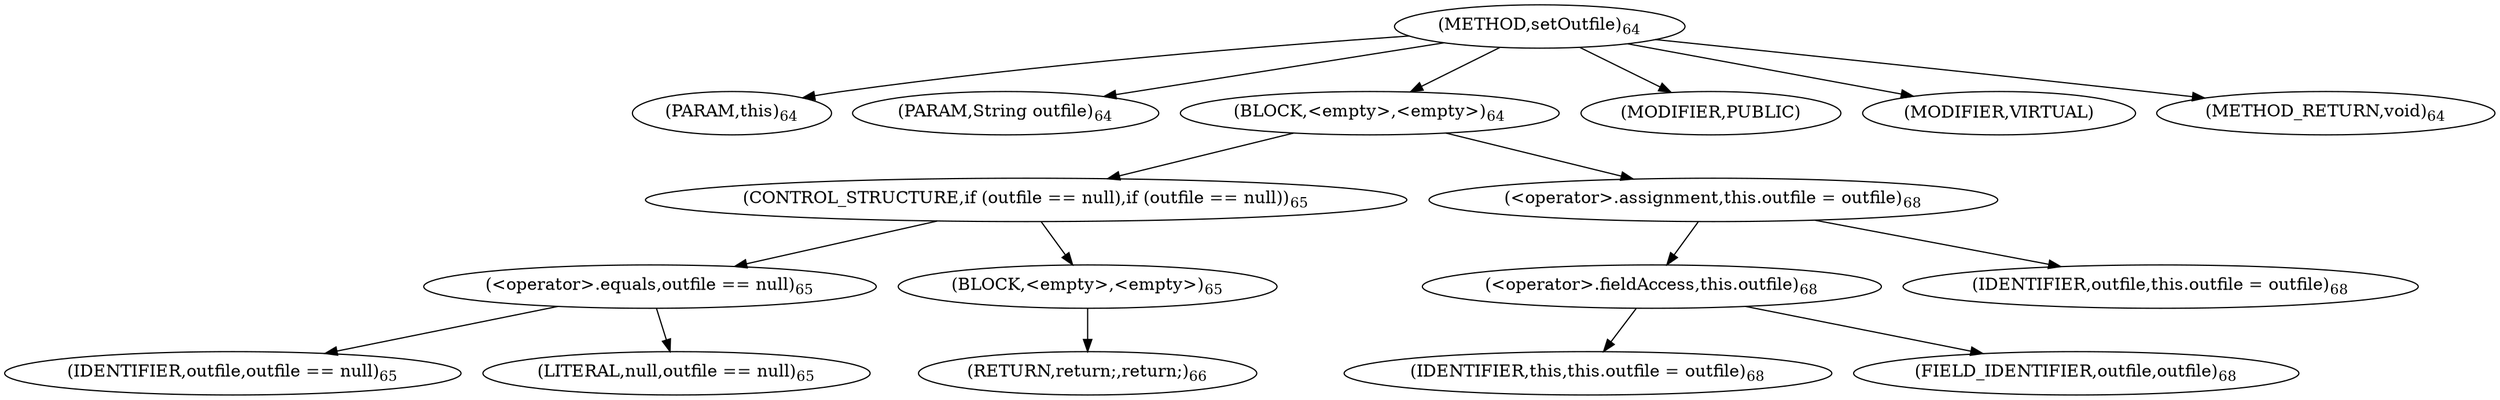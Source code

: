 digraph "setOutfile" {  
"90" [label = <(METHOD,setOutfile)<SUB>64</SUB>> ]
"4" [label = <(PARAM,this)<SUB>64</SUB>> ]
"91" [label = <(PARAM,String outfile)<SUB>64</SUB>> ]
"92" [label = <(BLOCK,&lt;empty&gt;,&lt;empty&gt;)<SUB>64</SUB>> ]
"93" [label = <(CONTROL_STRUCTURE,if (outfile == null),if (outfile == null))<SUB>65</SUB>> ]
"94" [label = <(&lt;operator&gt;.equals,outfile == null)<SUB>65</SUB>> ]
"95" [label = <(IDENTIFIER,outfile,outfile == null)<SUB>65</SUB>> ]
"96" [label = <(LITERAL,null,outfile == null)<SUB>65</SUB>> ]
"97" [label = <(BLOCK,&lt;empty&gt;,&lt;empty&gt;)<SUB>65</SUB>> ]
"98" [label = <(RETURN,return;,return;)<SUB>66</SUB>> ]
"99" [label = <(&lt;operator&gt;.assignment,this.outfile = outfile)<SUB>68</SUB>> ]
"100" [label = <(&lt;operator&gt;.fieldAccess,this.outfile)<SUB>68</SUB>> ]
"3" [label = <(IDENTIFIER,this,this.outfile = outfile)<SUB>68</SUB>> ]
"101" [label = <(FIELD_IDENTIFIER,outfile,outfile)<SUB>68</SUB>> ]
"102" [label = <(IDENTIFIER,outfile,this.outfile = outfile)<SUB>68</SUB>> ]
"103" [label = <(MODIFIER,PUBLIC)> ]
"104" [label = <(MODIFIER,VIRTUAL)> ]
"105" [label = <(METHOD_RETURN,void)<SUB>64</SUB>> ]
  "90" -> "4" 
  "90" -> "91" 
  "90" -> "92" 
  "90" -> "103" 
  "90" -> "104" 
  "90" -> "105" 
  "92" -> "93" 
  "92" -> "99" 
  "93" -> "94" 
  "93" -> "97" 
  "94" -> "95" 
  "94" -> "96" 
  "97" -> "98" 
  "99" -> "100" 
  "99" -> "102" 
  "100" -> "3" 
  "100" -> "101" 
}
